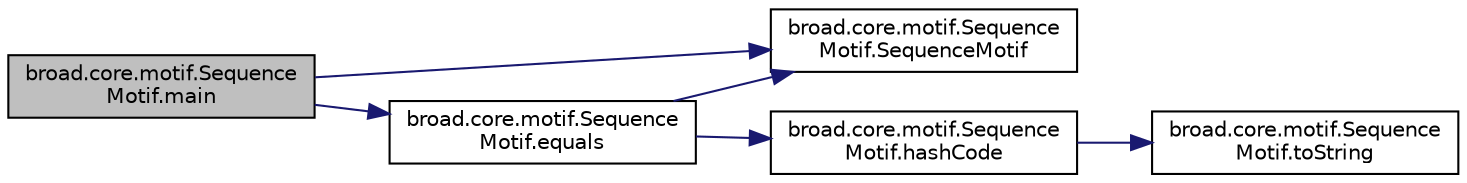 digraph "broad.core.motif.SequenceMotif.main"
{
  edge [fontname="Helvetica",fontsize="10",labelfontname="Helvetica",labelfontsize="10"];
  node [fontname="Helvetica",fontsize="10",shape=record];
  rankdir="LR";
  Node1 [label="broad.core.motif.Sequence\lMotif.main",height=0.2,width=0.4,color="black", fillcolor="grey75", style="filled" fontcolor="black"];
  Node1 -> Node2 [color="midnightblue",fontsize="10",style="solid",fontname="Helvetica"];
  Node2 [label="broad.core.motif.Sequence\lMotif.equals",height=0.2,width=0.4,color="black", fillcolor="white", style="filled",URL="$classbroad_1_1core_1_1motif_1_1_sequence_motif.html#aea038650cf2e930ef84d69140a537912"];
  Node2 -> Node3 [color="midnightblue",fontsize="10",style="solid",fontname="Helvetica"];
  Node3 [label="broad.core.motif.Sequence\lMotif.SequenceMotif",height=0.2,width=0.4,color="black", fillcolor="white", style="filled",URL="$classbroad_1_1core_1_1motif_1_1_sequence_motif.html#a21d5829daae0736998246dd04054fe0f"];
  Node2 -> Node4 [color="midnightblue",fontsize="10",style="solid",fontname="Helvetica"];
  Node4 [label="broad.core.motif.Sequence\lMotif.hashCode",height=0.2,width=0.4,color="black", fillcolor="white", style="filled",URL="$classbroad_1_1core_1_1motif_1_1_sequence_motif.html#a23cf80266e3f2bf41462a201f86db123"];
  Node4 -> Node5 [color="midnightblue",fontsize="10",style="solid",fontname="Helvetica"];
  Node5 [label="broad.core.motif.Sequence\lMotif.toString",height=0.2,width=0.4,color="black", fillcolor="white", style="filled",URL="$classbroad_1_1core_1_1motif_1_1_sequence_motif.html#a67d1aab1250fca5a725386a85d1692a8"];
  Node1 -> Node3 [color="midnightblue",fontsize="10",style="solid",fontname="Helvetica"];
}
